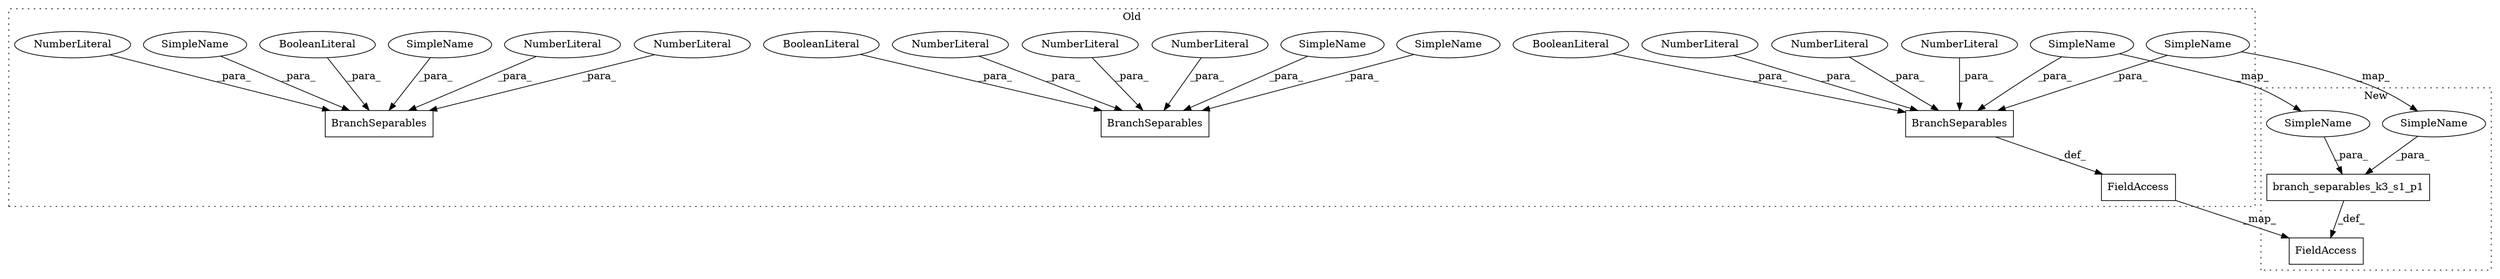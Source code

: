 digraph G {
subgraph cluster0 {
1 [label="BranchSeparables" a="32" s="22378,22455" l="17,1" shape="box"];
3 [label="NumberLiteral" a="34" s="22433" l="1" shape="ellipse"];
4 [label="NumberLiteral" a="34" s="22437" l="1" shape="ellipse"];
5 [label="NumberLiteral" a="34" s="22435" l="1" shape="ellipse"];
6 [label="BooleanLiteral" a="9" s="22450" l="5" shape="ellipse"];
8 [label="FieldAccess" a="22" s="22356" l="21" shape="box"];
9 [label="BranchSeparables" a="32" s="21820,21897" l="17,1" shape="box"];
10 [label="NumberLiteral" a="34" s="21877" l="1" shape="ellipse"];
11 [label="NumberLiteral" a="34" s="21875" l="1" shape="ellipse"];
12 [label="NumberLiteral" a="34" s="21879" l="1" shape="ellipse"];
13 [label="BranchSeparables" a="32" s="22074,22151" l="17,1" shape="box"];
14 [label="NumberLiteral" a="34" s="22131" l="1" shape="ellipse"];
15 [label="NumberLiteral" a="34" s="22129" l="1" shape="ellipse"];
16 [label="NumberLiteral" a="34" s="22133" l="1" shape="ellipse"];
17 [label="BooleanLiteral" a="9" s="21892" l="5" shape="ellipse"];
18 [label="BooleanLiteral" a="9" s="22146" l="5" shape="ellipse"];
19 [label="SimpleName" a="42" s="22395" l="18" shape="ellipse"];
20 [label="SimpleName" a="42" s="22414" l="18" shape="ellipse"];
21 [label="SimpleName" a="42" s="21837" l="18" shape="ellipse"];
22 [label="SimpleName" a="42" s="21856" l="18" shape="ellipse"];
23 [label="SimpleName" a="42" s="22091" l="18" shape="ellipse"];
24 [label="SimpleName" a="42" s="22110" l="18" shape="ellipse"];
label = "Old";
style="dotted";
}
subgraph cluster1 {
2 [label="branch_separables_k3_s1_p1" a="32" s="23789,23864" l="27,1" shape="box"];
7 [label="FieldAccess" a="22" s="23767" l="21" shape="box"];
25 [label="SimpleName" a="42" s="23816" l="18" shape="ellipse"];
26 [label="SimpleName" a="42" s="23835" l="18" shape="ellipse"];
label = "New";
style="dotted";
}
1 -> 8 [label="_def_"];
2 -> 7 [label="_def_"];
3 -> 1 [label="_para_"];
4 -> 1 [label="_para_"];
5 -> 1 [label="_para_"];
6 -> 1 [label="_para_"];
8 -> 7 [label="_map_"];
10 -> 9 [label="_para_"];
11 -> 9 [label="_para_"];
12 -> 9 [label="_para_"];
14 -> 13 [label="_para_"];
15 -> 13 [label="_para_"];
16 -> 13 [label="_para_"];
17 -> 9 [label="_para_"];
18 -> 13 [label="_para_"];
19 -> 1 [label="_para_"];
19 -> 26 [label="_map_"];
20 -> 1 [label="_para_"];
20 -> 25 [label="_map_"];
21 -> 9 [label="_para_"];
22 -> 9 [label="_para_"];
23 -> 13 [label="_para_"];
24 -> 13 [label="_para_"];
25 -> 2 [label="_para_"];
26 -> 2 [label="_para_"];
}